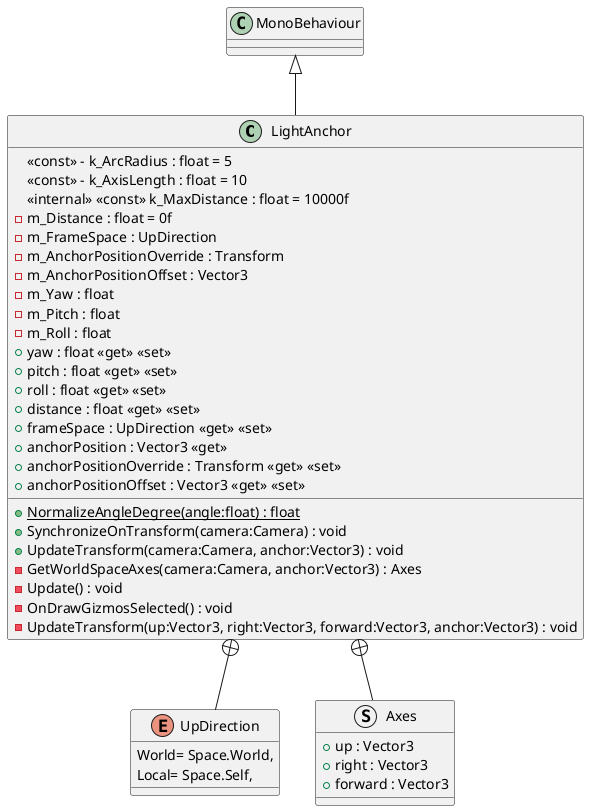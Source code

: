 @startuml
class LightAnchor {
    <<const>> - k_ArcRadius : float = 5
    <<const>> - k_AxisLength : float = 10
    <<internal>> <<const>> k_MaxDistance : float = 10000f
    - m_Distance : float = 0f
    - m_FrameSpace : UpDirection
    - m_AnchorPositionOverride : Transform
    - m_AnchorPositionOffset : Vector3
    - m_Yaw : float
    - m_Pitch : float
    - m_Roll : float
    + yaw : float <<get>> <<set>>
    + pitch : float <<get>> <<set>>
    + roll : float <<get>> <<set>>
    + distance : float <<get>> <<set>>
    + frameSpace : UpDirection <<get>> <<set>>
    + anchorPosition : Vector3 <<get>>
    + anchorPositionOverride : Transform <<get>> <<set>>
    + anchorPositionOffset : Vector3 <<get>> <<set>>
    + {static} NormalizeAngleDegree(angle:float) : float
    + SynchronizeOnTransform(camera:Camera) : void
    + UpdateTransform(camera:Camera, anchor:Vector3) : void
    - GetWorldSpaceAxes(camera:Camera, anchor:Vector3) : Axes
    - Update() : void
    - OnDrawGizmosSelected() : void
    - UpdateTransform(up:Vector3, right:Vector3, forward:Vector3, anchor:Vector3) : void
}
enum UpDirection {
    World= Space.World,
    Local= Space.Self,
}
struct Axes {
    + up : Vector3
    + right : Vector3
    + forward : Vector3
}
MonoBehaviour <|-- LightAnchor
LightAnchor +-- UpDirection
LightAnchor +-- Axes
@enduml
